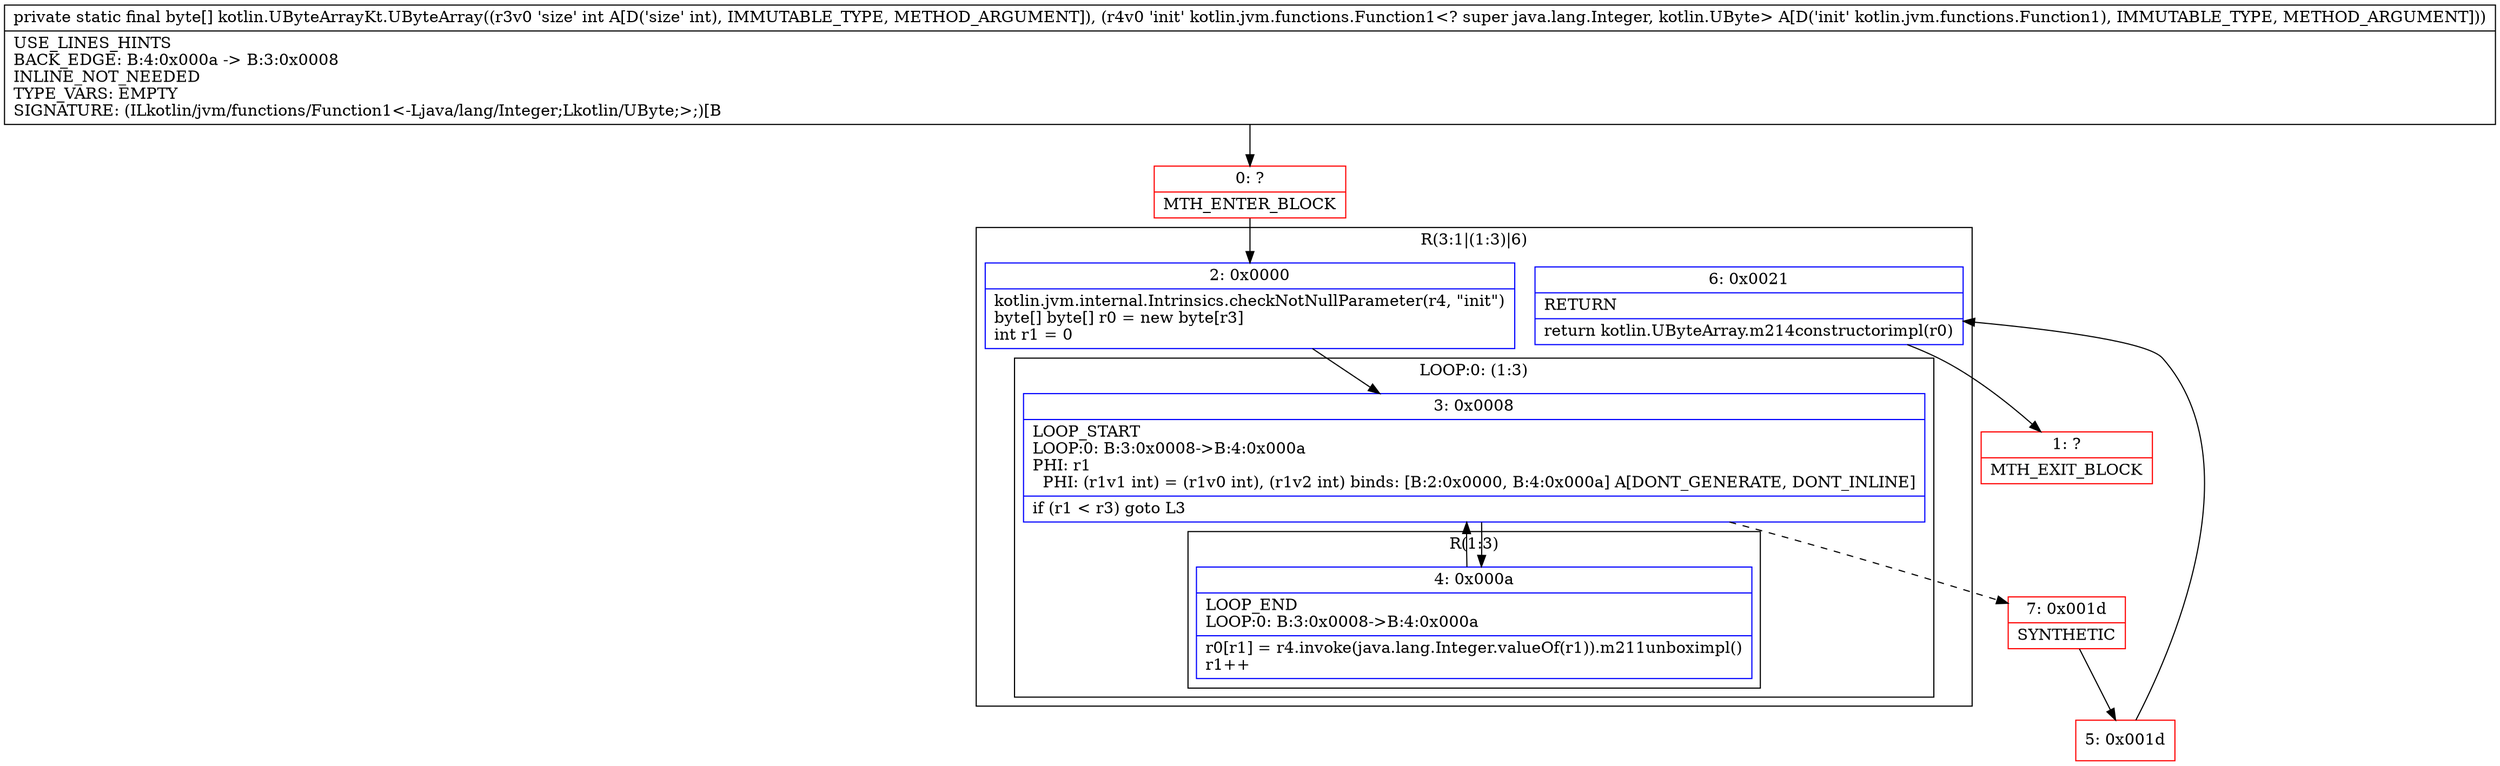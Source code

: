 digraph "CFG forkotlin.UByteArrayKt.UByteArray(ILkotlin\/jvm\/functions\/Function1;)[B" {
subgraph cluster_Region_786090431 {
label = "R(3:1|(1:3)|6)";
node [shape=record,color=blue];
Node_2 [shape=record,label="{2\:\ 0x0000|kotlin.jvm.internal.Intrinsics.checkNotNullParameter(r4, \"init\")\lbyte[] byte[] r0 = new byte[r3]\lint r1 = 0\l}"];
subgraph cluster_LoopRegion_1577635250 {
label = "LOOP:0: (1:3)";
node [shape=record,color=blue];
Node_3 [shape=record,label="{3\:\ 0x0008|LOOP_START\lLOOP:0: B:3:0x0008\-\>B:4:0x000a\lPHI: r1 \l  PHI: (r1v1 int) = (r1v0 int), (r1v2 int) binds: [B:2:0x0000, B:4:0x000a] A[DONT_GENERATE, DONT_INLINE]\l|if (r1 \< r3) goto L3\l}"];
subgraph cluster_Region_147534750 {
label = "R(1:3)";
node [shape=record,color=blue];
Node_4 [shape=record,label="{4\:\ 0x000a|LOOP_END\lLOOP:0: B:3:0x0008\-\>B:4:0x000a\l|r0[r1] = r4.invoke(java.lang.Integer.valueOf(r1)).m211unboximpl()\lr1++\l}"];
}
}
Node_6 [shape=record,label="{6\:\ 0x0021|RETURN\l|return kotlin.UByteArray.m214constructorimpl(r0)\l}"];
}
Node_0 [shape=record,color=red,label="{0\:\ ?|MTH_ENTER_BLOCK\l}"];
Node_7 [shape=record,color=red,label="{7\:\ 0x001d|SYNTHETIC\l}"];
Node_5 [shape=record,color=red,label="{5\:\ 0x001d}"];
Node_1 [shape=record,color=red,label="{1\:\ ?|MTH_EXIT_BLOCK\l}"];
MethodNode[shape=record,label="{private static final byte[] kotlin.UByteArrayKt.UByteArray((r3v0 'size' int A[D('size' int), IMMUTABLE_TYPE, METHOD_ARGUMENT]), (r4v0 'init' kotlin.jvm.functions.Function1\<? super java.lang.Integer, kotlin.UByte\> A[D('init' kotlin.jvm.functions.Function1), IMMUTABLE_TYPE, METHOD_ARGUMENT]))  | USE_LINES_HINTS\lBACK_EDGE: B:4:0x000a \-\> B:3:0x0008\lINLINE_NOT_NEEDED\lTYPE_VARS: EMPTY\lSIGNATURE: (ILkotlin\/jvm\/functions\/Function1\<\-Ljava\/lang\/Integer;Lkotlin\/UByte;\>;)[B\l}"];
MethodNode -> Node_0;Node_2 -> Node_3;
Node_3 -> Node_4;
Node_3 -> Node_7[style=dashed];
Node_4 -> Node_3;
Node_6 -> Node_1;
Node_0 -> Node_2;
Node_7 -> Node_5;
Node_5 -> Node_6;
}

